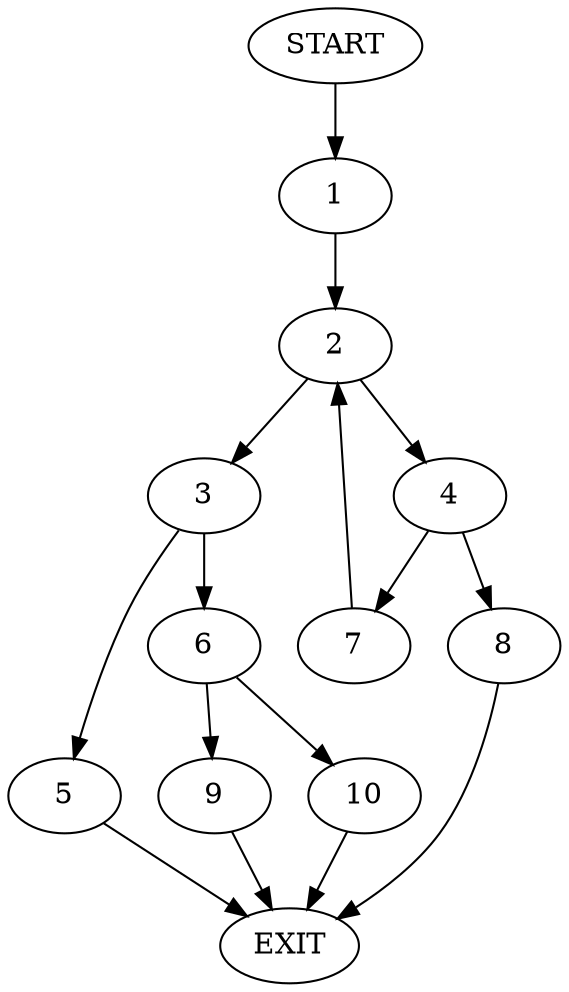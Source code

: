 digraph {
0 [label="START"]
11 [label="EXIT"]
0 -> 1
1 -> 2
2 -> 3
2 -> 4
3 -> 5
3 -> 6
4 -> 7
4 -> 8
7 -> 2
8 -> 11
6 -> 9
6 -> 10
5 -> 11
10 -> 11
9 -> 11
}
